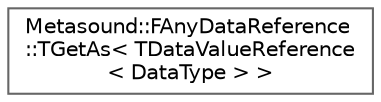 digraph "Graphical Class Hierarchy"
{
 // INTERACTIVE_SVG=YES
 // LATEX_PDF_SIZE
  bgcolor="transparent";
  edge [fontname=Helvetica,fontsize=10,labelfontname=Helvetica,labelfontsize=10];
  node [fontname=Helvetica,fontsize=10,shape=box,height=0.2,width=0.4];
  rankdir="LR";
  Node0 [id="Node000000",label="Metasound::FAnyDataReference\l::TGetAs\< TDataValueReference\l\< DataType \> \>",height=0.2,width=0.4,color="grey40", fillcolor="white", style="filled",URL="$db/d2e/structMetasound_1_1FAnyDataReference_1_1TGetAs_3_01TDataValueReference_3_01DataType_01_4_01_4.html",tooltip=" "];
}
